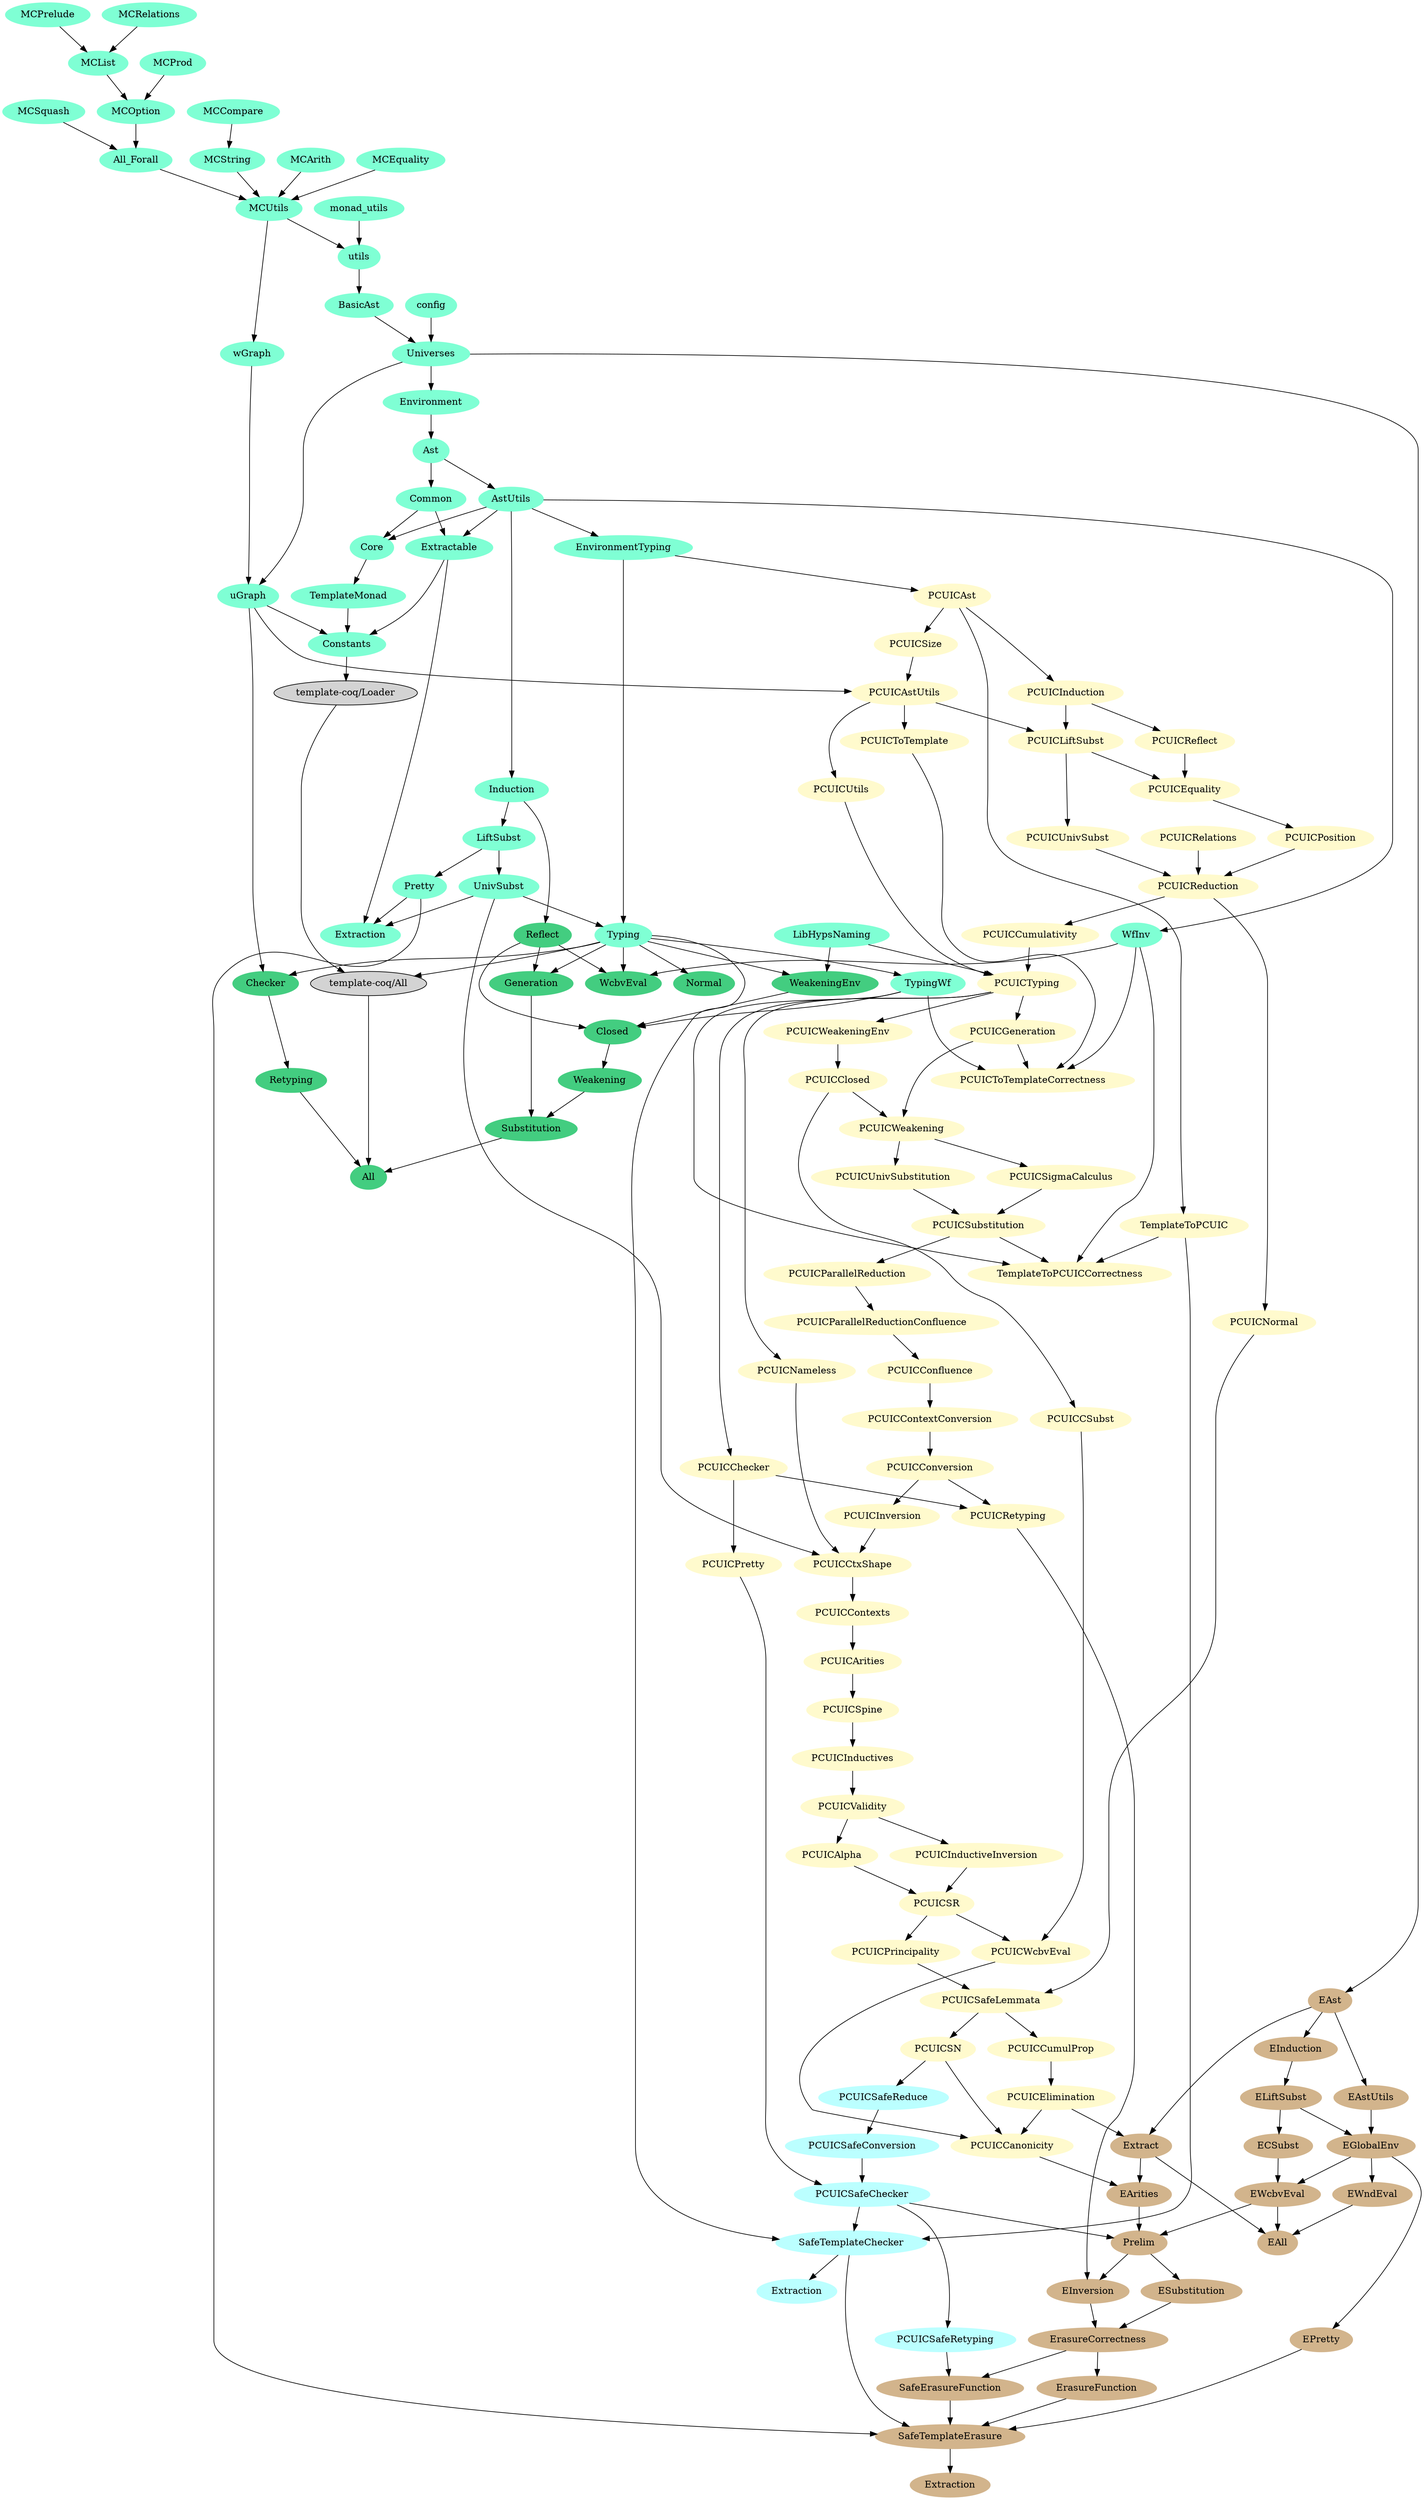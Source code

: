 digraph dependencies {
node[style=filled]
"checker/All"[label="All", color=seagreen3]
"checker/Normal"[label="Normal", color=seagreen3]
"checker/Retyping"[label="Retyping", color=seagreen3]
"checker/WcbvEval"[label="WcbvEval", color=seagreen3]
"checker/Checker"[label="Checker", color=seagreen3]
"checker/Substitution"[label="Substitution", color=seagreen3]
"checker/Weakening"[label="Weakening", color=seagreen3]
"checker/Closed"[label="Closed", color=seagreen3]
"checker/WeakeningEnv"[label="WeakeningEnv", color=seagreen3]
"checker/Generation"[label="Generation", color=seagreen3]
"checker/Reflect"[label="Reflect", color=seagreen3]
"template-coq/Loader" -> "template-coq/All"
"template-coq/Typing" -> "template-coq/All"
"template-coq/Environment" -> "template-coq/Ast"
"template-coq/Ast" -> "template-coq/AstUtils"
"template-coq/utils" -> "template-coq/BasicAst"
"template-coq/TemplateMonad" -> "template-coq/Constants"
"template-coq/TemplateMonad/Extractable" -> "template-coq/Constants"
"template-coq/common/uGraph" -> "template-coq/Constants"
"template-coq/Universes" -> "template-coq/Environment"
"template-coq/AstUtils" -> "template-coq/EnvironmentTyping"
"template-coq/AstUtils" -> "template-coq/Induction"
"template-coq/Induction" -> "template-coq/LiftSubst"
"template-coq/Constants" -> "template-coq/Loader"
"template-coq/TemplateMonad/Core" -> "template-coq/TemplateMonad"
"template-coq/Ast" -> "template-coq/TemplateMonad/Common"
"template-coq/AstUtils" -> "template-coq/TemplateMonad/Core"
"template-coq/TemplateMonad/Common" -> "template-coq/TemplateMonad/Core"
"template-coq/AstUtils" -> "template-coq/TemplateMonad/Extractable"
"template-coq/TemplateMonad/Common" -> "template-coq/TemplateMonad/Extractable"
"template-coq/EnvironmentTyping" -> "template-coq/Typing"
"template-coq/UnivSubst" -> "template-coq/Typing"
"template-coq/Typing" -> "template-coq/TypingWf"
"template-coq/LiftSubst" -> "template-coq/UnivSubst"
"template-coq/BasicAst" -> "template-coq/Universes"
"template-coq/config" -> "template-coq/Universes"
"template-coq/AstUtils" -> "template-coq/WfInv"
"template-coq/Universes" -> "template-coq/common/uGraph"
"template-coq/utils/wGraph" -> "template-coq/common/uGraph"
"template-coq/monad_utils" -> "template-coq/utils"
"template-coq/utils/MCUtils" -> "template-coq/utils"
"template-coq/utils/MCOption" -> "template-coq/utils/All_Forall"
"template-coq/utils/MCSquash" -> "template-coq/utils/All_Forall"
"template-coq/utils/MCPrelude" -> "template-coq/utils/MCList"
"template-coq/utils/MCRelations" -> "template-coq/utils/MCList"
"template-coq/utils/MCList" -> "template-coq/utils/MCOption"
"template-coq/utils/MCProd" -> "template-coq/utils/MCOption"
"template-coq/utils/MCCompare" -> "template-coq/utils/MCString"
"template-coq/utils/All_Forall" -> "template-coq/utils/MCUtils"
"template-coq/utils/MCArith" -> "template-coq/utils/MCUtils"
"template-coq/utils/MCEquality" -> "template-coq/utils/MCUtils"
"template-coq/utils/MCString" -> "template-coq/utils/MCUtils"
"template-coq/utils/MCUtils" -> "template-coq/utils/wGraph"
"template-coq/All" -> "checker/All"
"checker/Retyping" -> "checker/All"
"checker/Substitution" -> "checker/All"
"template-coq/Typing" -> "checker/Checker"
"template-coq/common/uGraph" -> "checker/Checker"
"template-coq/TypingWf" -> "checker/Closed"
"checker/Reflect" -> "checker/Closed"
"checker/WeakeningEnv" -> "checker/Closed"
"template-coq/Typing" -> "checker/Generation"
"checker/Reflect" -> "checker/Generation"
"template-coq/Typing" -> "checker/Normal"
"template-coq/Induction" -> "checker/Reflect"
"checker/Checker" -> "checker/Retyping"
"checker/Generation" -> "checker/Substitution"
"checker/Weakening" -> "checker/Substitution"
"template-coq/Typing" -> "checker/WcbvEval"
"template-coq/WfInv" -> "checker/WcbvEval"
"checker/Reflect" -> "checker/WcbvEval"
"checker/Closed" -> "checker/Weakening"
"template-coq/Typing" -> "checker/WeakeningEnv"
"template-coq/utils/LibHypsNaming" -> "checker/WeakeningEnv"
"safechecker/Extraction"[label="Extraction", color=paleturquoise1]
"safechecker/PCUICSafeRetyping"[label="PCUICSafeRetyping", color=paleturquoise1]
"safechecker/SafeTemplateChecker"[label="SafeTemplateChecker", color=paleturquoise1]
"safechecker/PCUICSafeChecker"[label="PCUICSafeChecker", color=paleturquoise1]
"safechecker/PCUICSafeConversion"[label="PCUICSafeConversion", color=paleturquoise1]
"safechecker/PCUICSafeReduce"[label="PCUICSafeReduce", color=paleturquoise1]
"pcuic/PCUICValidity" -> "pcuic/PCUICAlpha"
"pcuic/PCUICContexts" -> "pcuic/PCUICArities"
"template-coq/EnvironmentTyping" -> "pcuic/PCUICAst"
"pcuic/PCUICSize" -> "pcuic/PCUICAstUtils"
"template-coq/common/uGraph" -> "pcuic/PCUICAstUtils"
"pcuic/PCUICTyping" -> "pcuic/PCUICChecker"
"pcuic/PCUICWeakeningEnv" -> "pcuic/PCUICClosed"
"pcuic/PCUICParallelReductionConfluence" -> "pcuic/PCUICConfluence"
"pcuic/PCUICConfluence" -> "pcuic/PCUICContextConversion"
"pcuic/PCUICCtxShape" -> "pcuic/PCUICContexts"
"pcuic/PCUICContextConversion" -> "pcuic/PCUICConversion"
"pcuic/PCUICInversion" -> "pcuic/PCUICCtxShape"
"pcuic/PCUICNameless" -> "pcuic/PCUICCtxShape"
"template-coq/UnivSubst" -> "pcuic/PCUICCtxShape"
"pcuic/PCUICReduction" -> "pcuic/PCUICCumulativity"
"pcuic/PCUICLiftSubst" -> "pcuic/PCUICEquality"
"pcuic/PCUICReflect" -> "pcuic/PCUICEquality"
"pcuic/PCUICTyping" -> "pcuic/PCUICGeneration"
"pcuic/PCUICAst" -> "pcuic/PCUICInduction"
"pcuic/PCUICValidity" -> "pcuic/PCUICInductiveInversion"
"pcuic/PCUICSpine" -> "pcuic/PCUICInductives"
"pcuic/PCUICConversion" -> "pcuic/PCUICInversion"
"pcuic/PCUICAstUtils" -> "pcuic/PCUICLiftSubst"
"pcuic/PCUICInduction" -> "pcuic/PCUICLiftSubst"
"pcuic/PCUICTyping" -> "pcuic/PCUICNameless"
"pcuic/PCUICReduction" -> "pcuic/PCUICNormal"
"pcuic/PCUICSubstitution" -> "pcuic/PCUICParallelReduction"
"pcuic/PCUICParallelReduction" -> "pcuic/PCUICParallelReductionConfluence"
"pcuic/PCUICEquality" -> "pcuic/PCUICPosition"
"pcuic/PCUICChecker" -> "pcuic/PCUICPretty"
"pcuic/PCUICSR" -> "pcuic/PCUICPrincipality"
"pcuic/PCUICPosition" -> "pcuic/PCUICReduction"
"pcuic/PCUICRelations" -> "pcuic/PCUICReduction"
"pcuic/PCUICUnivSubst" -> "pcuic/PCUICReduction"
"pcuic/PCUICInduction" -> "pcuic/PCUICReflect"
"pcuic/PCUICSafeLemmata" -> "pcuic/PCUICSN"
"pcuic/PCUICAlpha" -> "pcuic/PCUICSR"
"pcuic/PCUICInductiveInversion" -> "pcuic/PCUICSR"
"pcuic/PCUICNormal" -> "pcuic/PCUICSafeLemmata"
"pcuic/PCUICPrincipality" -> "pcuic/PCUICSafeLemmata"
"pcuic/PCUICWeakening" -> "pcuic/PCUICSigmaCalculus"
"pcuic/PCUICAst" -> "pcuic/PCUICSize"
"pcuic/PCUICArities" -> "pcuic/PCUICSpine"
"pcuic/PCUICSigmaCalculus" -> "pcuic/PCUICSubstitution"
"pcuic/PCUICUnivSubstitution" -> "pcuic/PCUICSubstitution"
"pcuic/PCUICCumulativity" -> "pcuic/PCUICTyping"
"pcuic/PCUICUtils" -> "pcuic/PCUICTyping"
"template-coq/utils/LibHypsNaming" -> "pcuic/PCUICTyping"
"pcuic/PCUICLiftSubst" -> "pcuic/PCUICUnivSubst"
"pcuic/PCUICWeakening" -> "pcuic/PCUICUnivSubstitution"
"pcuic/PCUICAstUtils" -> "pcuic/PCUICUtils"
"pcuic/PCUICInductives" -> "pcuic/PCUICValidity"
"pcuic/PCUICClosed" -> "pcuic/PCUICWeakening"
"pcuic/PCUICGeneration" -> "pcuic/PCUICWeakening"
"pcuic/PCUICTyping" -> "pcuic/PCUICWeakeningEnv"
"pcuic/PCUICAst" -> "pcuic/TemplateToPCUIC"
"safechecker/SafeTemplateChecker" -> "safechecker/Extraction"
"pcuic/PCUICPretty" -> "safechecker/PCUICSafeChecker"
"safechecker/PCUICSafeConversion" -> "safechecker/PCUICSafeChecker"
"safechecker/PCUICSafeReduce" -> "safechecker/PCUICSafeConversion"
"pcuic/PCUICSN" -> "safechecker/PCUICSafeReduce"
"safechecker/PCUICSafeChecker" -> "safechecker/PCUICSafeRetyping"
"pcuic/TemplateToPCUIC" -> "safechecker/SafeTemplateChecker"
"template-coq/Typing" -> "safechecker/SafeTemplateChecker"
"safechecker/PCUICSafeChecker" -> "safechecker/SafeTemplateChecker"
"pcuic/PCUICToTemplateCorrectness"[label="PCUICToTemplateCorrectness", color=lemonchiffon1]
"pcuic/PCUICToTemplate"[label="PCUICToTemplate", color=lemonchiffon1]
"pcuic/TemplateToPCUICCorrectness"[label="TemplateToPCUICCorrectness", color=lemonchiffon1]
"pcuic/TemplateToPCUIC"[label="TemplateToPCUIC", color=lemonchiffon1]
"pcuic/PCUICSafeLemmata"[label="PCUICSafeLemmata", color=lemonchiffon1]
"pcuic/PCUICSigmaCalculus"[label="PCUICSigmaCalculus", color=lemonchiffon1]
"pcuic/PCUICSN"[label="PCUICSN", color=lemonchiffon1]
"pcuic/PCUICElimination"[label="PCUICElimination", color=lemonchiffon1]
"pcuic/PCUICCumulProp"[label="PCUICCumulProp", color=lemonchiffon1]
"pcuic/PCUICRetyping"[label="PCUICRetyping", color=lemonchiffon1]
"pcuic/PCUICPretty"[label="PCUICPretty", color=lemonchiffon1]
"pcuic/PCUICChecker"[label="PCUICChecker", color=lemonchiffon1]
"pcuic/PCUICWcbvEval"[label="PCUICWcbvEval", color=lemonchiffon1]
"pcuic/PCUICCSubst"[label="PCUICCSubst", color=lemonchiffon1]
"pcuic/PCUICCanonicity"[label="PCUICCanonicity", color=lemonchiffon1]
"pcuic/PCUICSR"[label="PCUICSR", color=lemonchiffon1]
"pcuic/PCUICInductiveInversion"[label="PCUICInductiveInversion", color=lemonchiffon1]
"pcuic/PCUICValidity"[label="PCUICValidity", color=lemonchiffon1]
"pcuic/PCUICInductives"[label="PCUICInductives", color=lemonchiffon1]
"pcuic/PCUICSpine"[label="PCUICSpine", color=lemonchiffon1]
"pcuic/PCUICArities"[label="PCUICArities", color=lemonchiffon1]
"pcuic/PCUICContexts"[label="PCUICContexts", color=lemonchiffon1]
"pcuic/PCUICCtxShape"[label="PCUICCtxShape", color=lemonchiffon1]
"pcuic/PCUICPrincipality"[label="PCUICPrincipality", color=lemonchiffon1]
"pcuic/PCUICAlpha"[label="PCUICAlpha", color=lemonchiffon1]
"pcuic/PCUICGeneration"[label="PCUICGeneration", color=lemonchiffon1]
"pcuic/PCUICConversion"[label="PCUICConversion", color=lemonchiffon1]
"pcuic/PCUICContextConversion"[label="PCUICContextConversion", color=lemonchiffon1]
"pcuic/PCUICConfluence"[label="PCUICConfluence", color=lemonchiffon1]
"pcuic/PCUICParallelReductionConfluence"[label="PCUICParallelReductionConfluence", color=lemonchiffon1]
"pcuic/PCUICParallelReduction"[label="PCUICParallelReduction", color=lemonchiffon1]
"pcuic/PCUICReduction"[label="PCUICReduction", color=lemonchiffon1]
"pcuic/PCUICCumulativity"[label="PCUICCumulativity", color=lemonchiffon1]
"pcuic/PCUICSubstitution"[label="PCUICSubstitution", color=lemonchiffon1]
"pcuic/PCUICUnivSubstitution"[label="PCUICUnivSubstitution", color=lemonchiffon1]
"pcuic/PCUICWeakening"[label="PCUICWeakening", color=lemonchiffon1]
"pcuic/PCUICClosed"[label="PCUICClosed", color=lemonchiffon1]
"pcuic/PCUICWeakeningEnv"[label="PCUICWeakeningEnv", color=lemonchiffon1]
"pcuic/PCUICEquality"[label="PCUICEquality", color=lemonchiffon1]
"pcuic/PCUICNameless"[label="PCUICNameless", color=lemonchiffon1]
"pcuic/PCUICNormal"[label="PCUICNormal", color=lemonchiffon1]
"pcuic/PCUICPosition"[label="PCUICPosition", color=lemonchiffon1]
"pcuic/PCUICInversion"[label="PCUICInversion", color=lemonchiffon1]
"pcuic/PCUICTyping"[label="PCUICTyping", color=lemonchiffon1]
"pcuic/PCUICUnivSubst"[label="PCUICUnivSubst", color=lemonchiffon1]
"pcuic/PCUICLiftSubst"[label="PCUICLiftSubst", color=lemonchiffon1]
"pcuic/PCUICReflect"[label="PCUICReflect", color=lemonchiffon1]
"pcuic/PCUICInduction"[label="PCUICInduction", color=lemonchiffon1]
"pcuic/PCUICAstUtils"[label="PCUICAstUtils", color=lemonchiffon1]
"pcuic/PCUICSize"[label="PCUICSize", color=lemonchiffon1]
"pcuic/PCUICAst"[label="PCUICAst", color=lemonchiffon1]
"pcuic/PCUICRelations"[label="PCUICRelations", color=lemonchiffon1]
"pcuic/PCUICUtils"[label="PCUICUtils", color=lemonchiffon1]
"pcuic/PCUICClosed" -> "pcuic/PCUICCSubst"
"pcuic/PCUICElimination" -> "pcuic/PCUICCanonicity"
"pcuic/PCUICSN" -> "pcuic/PCUICCanonicity"
"pcuic/PCUICWcbvEval" -> "pcuic/PCUICCanonicity"
"pcuic/PCUICSafeLemmata" -> "pcuic/PCUICCumulProp"
"pcuic/PCUICCumulProp" -> "pcuic/PCUICElimination"
"pcuic/PCUICChecker" -> "pcuic/PCUICRetyping"
"pcuic/PCUICConversion" -> "pcuic/PCUICRetyping"
"pcuic/PCUICAstUtils" -> "pcuic/PCUICToTemplate"
"template-coq/TypingWf" -> "pcuic/PCUICToTemplateCorrectness"
"template-coq/WfInv" -> "pcuic/PCUICToTemplateCorrectness"
"pcuic/PCUICGeneration" -> "pcuic/PCUICToTemplateCorrectness"
"pcuic/PCUICToTemplate" -> "pcuic/PCUICToTemplateCorrectness"
"pcuic/PCUICCSubst" -> "pcuic/PCUICWcbvEval"
"pcuic/PCUICSR" -> "pcuic/PCUICWcbvEval"
"template-coq/TypingWf" -> "pcuic/TemplateToPCUICCorrectness"
"template-coq/WfInv" -> "pcuic/TemplateToPCUICCorrectness"
"pcuic/PCUICSubstitution" -> "pcuic/TemplateToPCUICCorrectness"
"pcuic/TemplateToPCUIC" -> "pcuic/TemplateToPCUICCorrectness"
"template-coq/Extraction"[label="Extraction", color=aquamarine]
"template-coq/Constants"[label="Constants", color=aquamarine]
"template-coq/monad_utils"[label="monad_utils", color=aquamarine]
"template-coq/TemplateMonad/Extractable"[label="Extractable", color=aquamarine]
"template-coq/TemplateMonad/Core"[label="Core", color=aquamarine]
"template-coq/TemplateMonad/Common"[label="Common", color=aquamarine]
"template-coq/TemplateMonad"[label="TemplateMonad", color=aquamarine]
"template-coq/TypingWf"[label="TypingWf", color=aquamarine]
"template-coq/Typing"[label="Typing", color=aquamarine]
"template-coq/WfInv"[label="WfInv", color=aquamarine]
"template-coq/EnvironmentTyping"[label="EnvironmentTyping", color=aquamarine]
"template-coq/Pretty"[label="Pretty", color=aquamarine]
"template-coq/UnivSubst"[label="UnivSubst", color=aquamarine]
"template-coq/LiftSubst"[label="LiftSubst", color=aquamarine]
"template-coq/Induction"[label="Induction", color=aquamarine]
"template-coq/AstUtils"[label="AstUtils", color=aquamarine]
"template-coq/Ast"[label="Ast", color=aquamarine]
"template-coq/Environment"[label="Environment", color=aquamarine]
"template-coq/BasicAst"[label="BasicAst", color=aquamarine]
"template-coq/Universes"[label="Universes", color=aquamarine]
"template-coq/config"[label="config", color=aquamarine]
"template-coq/utils"[label="utils", color=aquamarine]
"template-coq/common/uGraph"[label="uGraph", color=aquamarine]
"template-coq/utils/MCUtils"[label="MCUtils", color=aquamarine]
"template-coq/utils/wGraph"[label="wGraph", color=aquamarine]
"template-coq/utils/MCString"[label="MCString", color=aquamarine]
"template-coq/utils/MCSquash"[label="MCSquash", color=aquamarine]
"template-coq/utils/MCRelations"[label="MCRelations", color=aquamarine]
"template-coq/utils/MCProd"[label="MCProd", color=aquamarine]
"template-coq/utils/MCOption"[label="MCOption", color=aquamarine]
"template-coq/utils/MCList"[label="MCList", color=aquamarine]
"template-coq/utils/LibHypsNaming"[label="LibHypsNaming", color=aquamarine]
"template-coq/utils/MCEquality"[label="MCEquality", color=aquamarine]
"template-coq/utils/MCCompare"[label="MCCompare", color=aquamarine]
"template-coq/utils/MCArith"[label="MCArith", color=aquamarine]
"template-coq/utils/All_Forall"[label="All_Forall", color=aquamarine]
"template-coq/utils/MCPrelude"[label="MCPrelude", color=aquamarine]
"template-coq/Pretty" -> "template-coq/Extraction"
"template-coq/TemplateMonad/Extractable" -> "template-coq/Extraction"
"template-coq/UnivSubst" -> "template-coq/Extraction"
"template-coq/LiftSubst" -> "template-coq/Pretty"
"erasure/SafeTemplateErasure"[label="SafeTemplateErasure", color=tan]
"erasure/SafeErasureFunction"[label="SafeErasureFunction", color=tan]
"erasure/ErasureFunction"[label="ErasureFunction", color=tan]
"erasure/ErasureCorrectness"[label="ErasureCorrectness", color=tan]
"erasure/EArities"[label="EArities", color=tan]
"erasure/EInversion"[label="EInversion", color=tan]
"erasure/ESubstitution"[label="ESubstitution", color=tan]
"erasure/Prelim"[label="Prelim", color=tan]
"erasure/Extraction"[label="Extraction", color=tan]
"erasure/EAll"[label="EAll", color=tan]
"erasure/Extract"[label="Extract", color=tan]
"erasure/EGlobalEnv"[label="EGlobalEnv", color=tan]
"erasure/EWndEval"[label="EWndEval", color=tan]
"erasure/EWcbvEval"[label="EWcbvEval", color=tan]
"erasure/ECSubst"[label="ECSubst", color=tan]
"erasure/EPretty"[label="EPretty", color=tan]
"erasure/ELiftSubst"[label="ELiftSubst", color=tan]
"erasure/EInduction"[label="EInduction", color=tan]
"erasure/EAstUtils"[label="EAstUtils", color=tan]
"erasure/EAst"[label="EAst", color=tan]
"erasure/EWcbvEval" -> "erasure/EAll"
"erasure/EWndEval" -> "erasure/EAll"
"erasure/Extract" -> "erasure/EAll"
"pcuic/PCUICCanonicity" -> "erasure/EArities"
"erasure/Extract" -> "erasure/EArities"
"template-coq/Universes" -> "erasure/EAst"
"erasure/EAst" -> "erasure/EAstUtils"
"erasure/ELiftSubst" -> "erasure/ECSubst"
"erasure/EAst" -> "erasure/EInduction"
"pcuic/PCUICRetyping" -> "erasure/EInversion"
"erasure/Prelim" -> "erasure/EInversion"
"erasure/EInduction" -> "erasure/ELiftSubst"
"erasure/EGlobalEnv" -> "erasure/EPretty"
"erasure/Prelim" -> "erasure/ESubstitution"
"erasure/EAstUtils" -> "erasure/EGlobalEnv"
"erasure/ELiftSubst" -> "erasure/EGlobalEnv"
"erasure/ECSubst" -> "erasure/EWcbvEval"
"erasure/EGlobalEnv" -> "erasure/EWcbvEval"
"erasure/EGlobalEnv" -> "erasure/EWndEval"
"erasure/EInversion" -> "erasure/ErasureCorrectness"
"erasure/ESubstitution" -> "erasure/ErasureCorrectness"
"erasure/ErasureCorrectness" -> "erasure/ErasureFunction"
"pcuic/PCUICElimination" -> "erasure/Extract"
"erasure/EAst" -> "erasure/Extract"
"erasure/SafeTemplateErasure" -> "erasure/Extraction"
"safechecker/PCUICSafeChecker" -> "erasure/Prelim"
"erasure/EArities" -> "erasure/Prelim"
"erasure/EWcbvEval" -> "erasure/Prelim"
"safechecker/PCUICSafeRetyping" -> "erasure/SafeErasureFunction"
"erasure/ErasureCorrectness" -> "erasure/SafeErasureFunction"
"safechecker/SafeTemplateChecker" -> "erasure/SafeTemplateErasure"
"template-coq/Pretty" -> "erasure/SafeTemplateErasure"
"erasure/EPretty" -> "erasure/SafeTemplateErasure"
"erasure/ErasureFunction" -> "erasure/SafeTemplateErasure"
"erasure/SafeErasureFunction" -> "erasure/SafeTemplateErasure"
}
